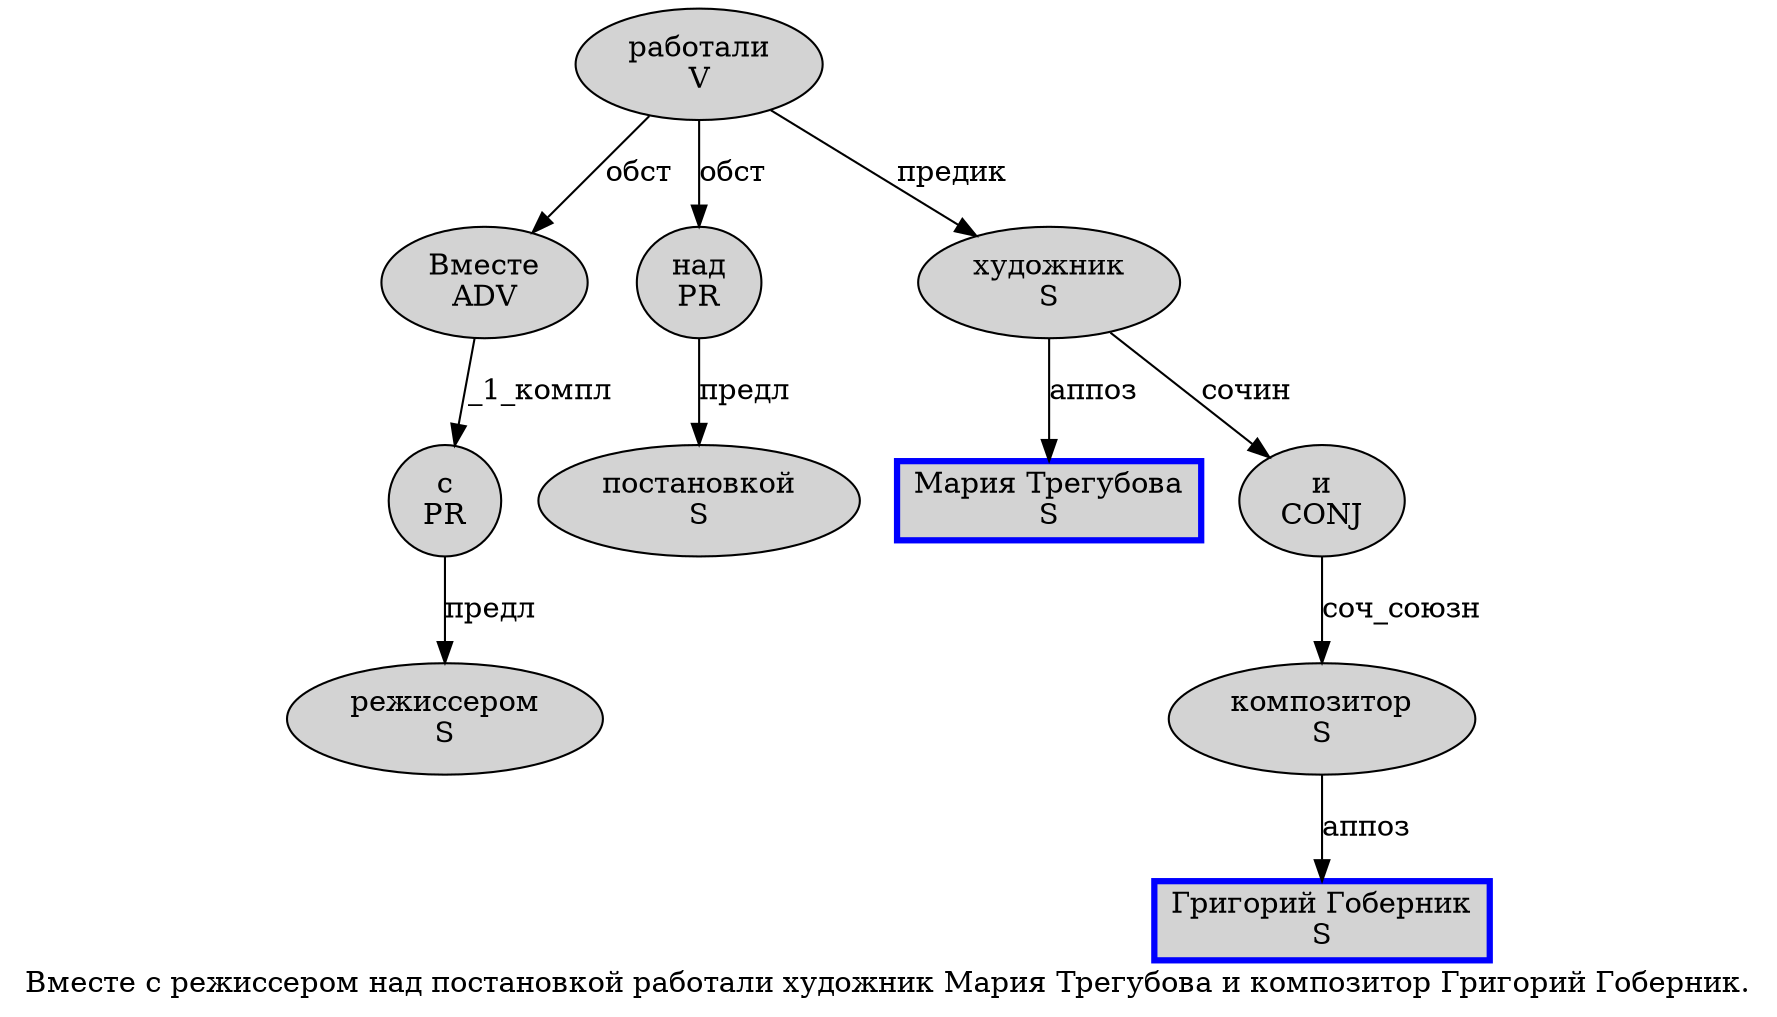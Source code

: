 digraph SENTENCE_163 {
	graph [label="Вместе с режиссером над постановкой работали художник Мария Трегубова и композитор Григорий Гоберник."]
	node [style=filled]
		0 [label="Вместе
ADV" color="" fillcolor=lightgray penwidth=1 shape=ellipse]
		1 [label="с
PR" color="" fillcolor=lightgray penwidth=1 shape=ellipse]
		2 [label="режиссером
S" color="" fillcolor=lightgray penwidth=1 shape=ellipse]
		3 [label="над
PR" color="" fillcolor=lightgray penwidth=1 shape=ellipse]
		4 [label="постановкой
S" color="" fillcolor=lightgray penwidth=1 shape=ellipse]
		5 [label="работали
V" color="" fillcolor=lightgray penwidth=1 shape=ellipse]
		6 [label="художник
S" color="" fillcolor=lightgray penwidth=1 shape=ellipse]
		7 [label="Мария Трегубова
S" color=blue fillcolor=lightgray penwidth=3 shape=box]
		8 [label="и
CONJ" color="" fillcolor=lightgray penwidth=1 shape=ellipse]
		9 [label="композитор
S" color="" fillcolor=lightgray penwidth=1 shape=ellipse]
		10 [label="Григорий Гоберник
S" color=blue fillcolor=lightgray penwidth=3 shape=box]
			8 -> 9 [label="соч_союзн"]
			9 -> 10 [label="аппоз"]
			5 -> 0 [label="обст"]
			5 -> 3 [label="обст"]
			5 -> 6 [label="предик"]
			3 -> 4 [label="предл"]
			1 -> 2 [label="предл"]
			0 -> 1 [label="_1_компл"]
			6 -> 7 [label="аппоз"]
			6 -> 8 [label="сочин"]
}